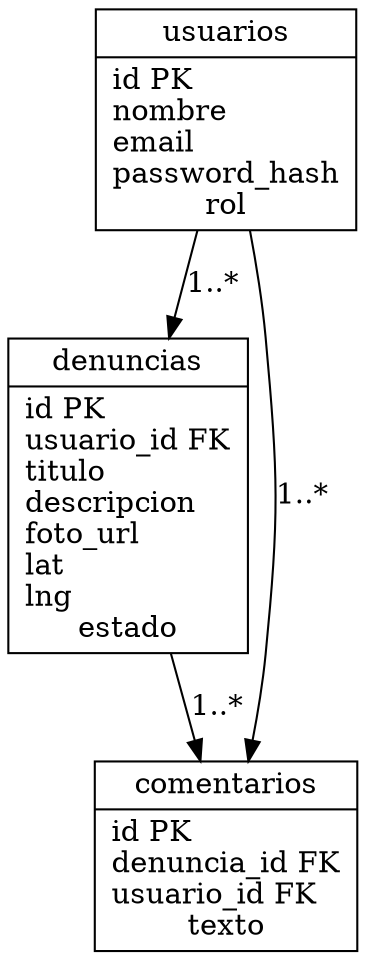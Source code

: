 digraph G {
  node [shape=record];
  usuarios [label="{usuarios|id PK\lnombre\lemail\lpassword_hash\lrol}"];
  denuncias [label="{denuncias|id PK\lusuario_id FK\ltitulo\ldescripcion\lfoto_url\llat\llng\lestado}"];
  comentarios [label="{comentarios|id PK\ldenuncia_id FK\lusuario_id FK\ltexto}"];
  usuarios -> denuncias [label="1..*"];
  denuncias -> comentarios [label="1..*"];
  usuarios -> comentarios [label="1..*"];
}

